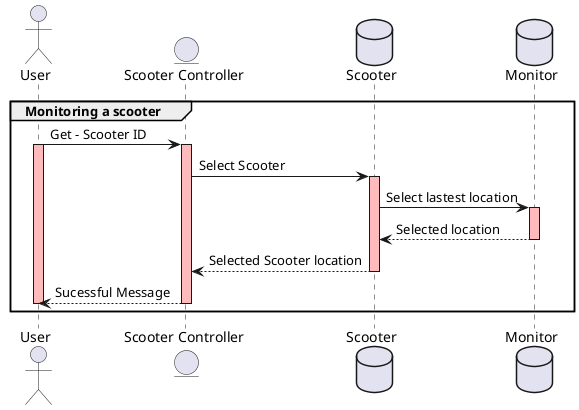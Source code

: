 @startuml

actor "User"
entity "Scooter Controller"
database "Scooter"
database "Monitor"

group Monitoring a scooter

"User" -> "Scooter Controller" : Get - Scooter ID

activate "User" #FFBBBB

activate "Scooter Controller" #FFBBBB


'check scooter
"Scooter Controller" -> "Scooter": Select Scooter

activate "Scooter" #FFBBBB

"Scooter" -> "Monitor": Select lastest location

activate "Monitor" #FFBBBB

"Monitor" --> "Scooter": Selected location

deactivate "Monitor"


"Scooter" --> "Scooter Controller": Selected Scooter location

deactivate "Scooter"

"Scooter Controller" --> "User": Sucessful Message

deactivate "Scooter Controller"

deactivate "User"

end

@enduml